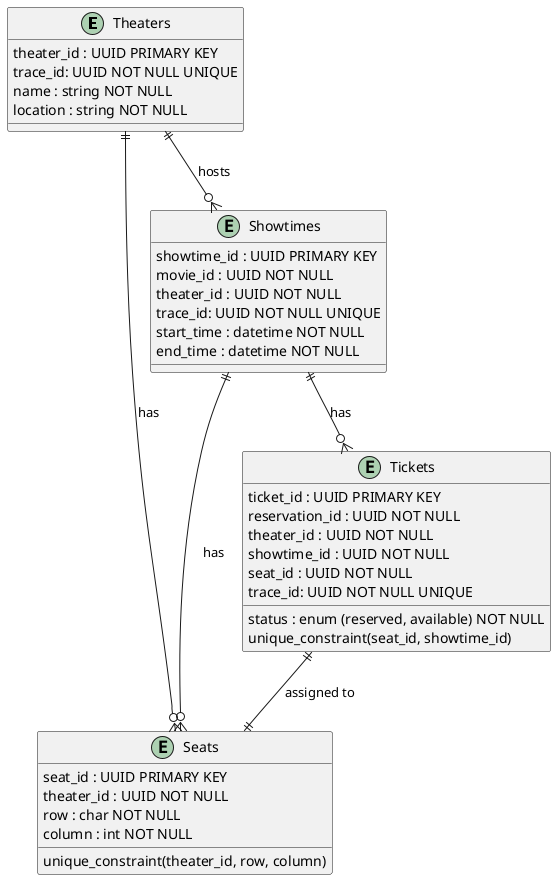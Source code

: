 @startuml theater-service-erd

entity Theaters {
    theater_id : UUID PRIMARY KEY
    trace_id: UUID NOT NULL UNIQUE
    name : string NOT NULL
    location : string NOT NULL
}

entity Seats {
    seat_id : UUID PRIMARY KEY
    theater_id : UUID NOT NULL
    row : char NOT NULL
    column : int NOT NULL
    unique_constraint(theater_id, row, column)
}

entity Showtimes {
    showtime_id : UUID PRIMARY KEY
    movie_id : UUID NOT NULL
    theater_id : UUID NOT NULL
    trace_id: UUID NOT NULL UNIQUE
    start_time : datetime NOT NULL
    end_time : datetime NOT NULL
    ' available_seats : int // should be generated from querying seats and tickets entity (correlated by theather_id)'
    ' total_seats : int // should be generated from query'
}

entity Tickets {
    ticket_id : UUID PRIMARY KEY
    reservation_id : UUID NOT NULL
    theater_id : UUID NOT NULL
    showtime_id : UUID NOT NULL
    seat_id : UUID NOT NULL
    trace_id: UUID NOT NULL UNIQUE
    status : enum (reserved, available) NOT NULL
    unique_constraint(seat_id, showtime_id)
}

Theaters ||--o{ Showtimes : "hosts"
Theaters ||--o{ Seats : "has"
Showtimes ||--o{ Seats : "has"
Showtimes ||--o{ Tickets : "has"
Tickets ||--|| Seats : "assigned to"

@enduml

